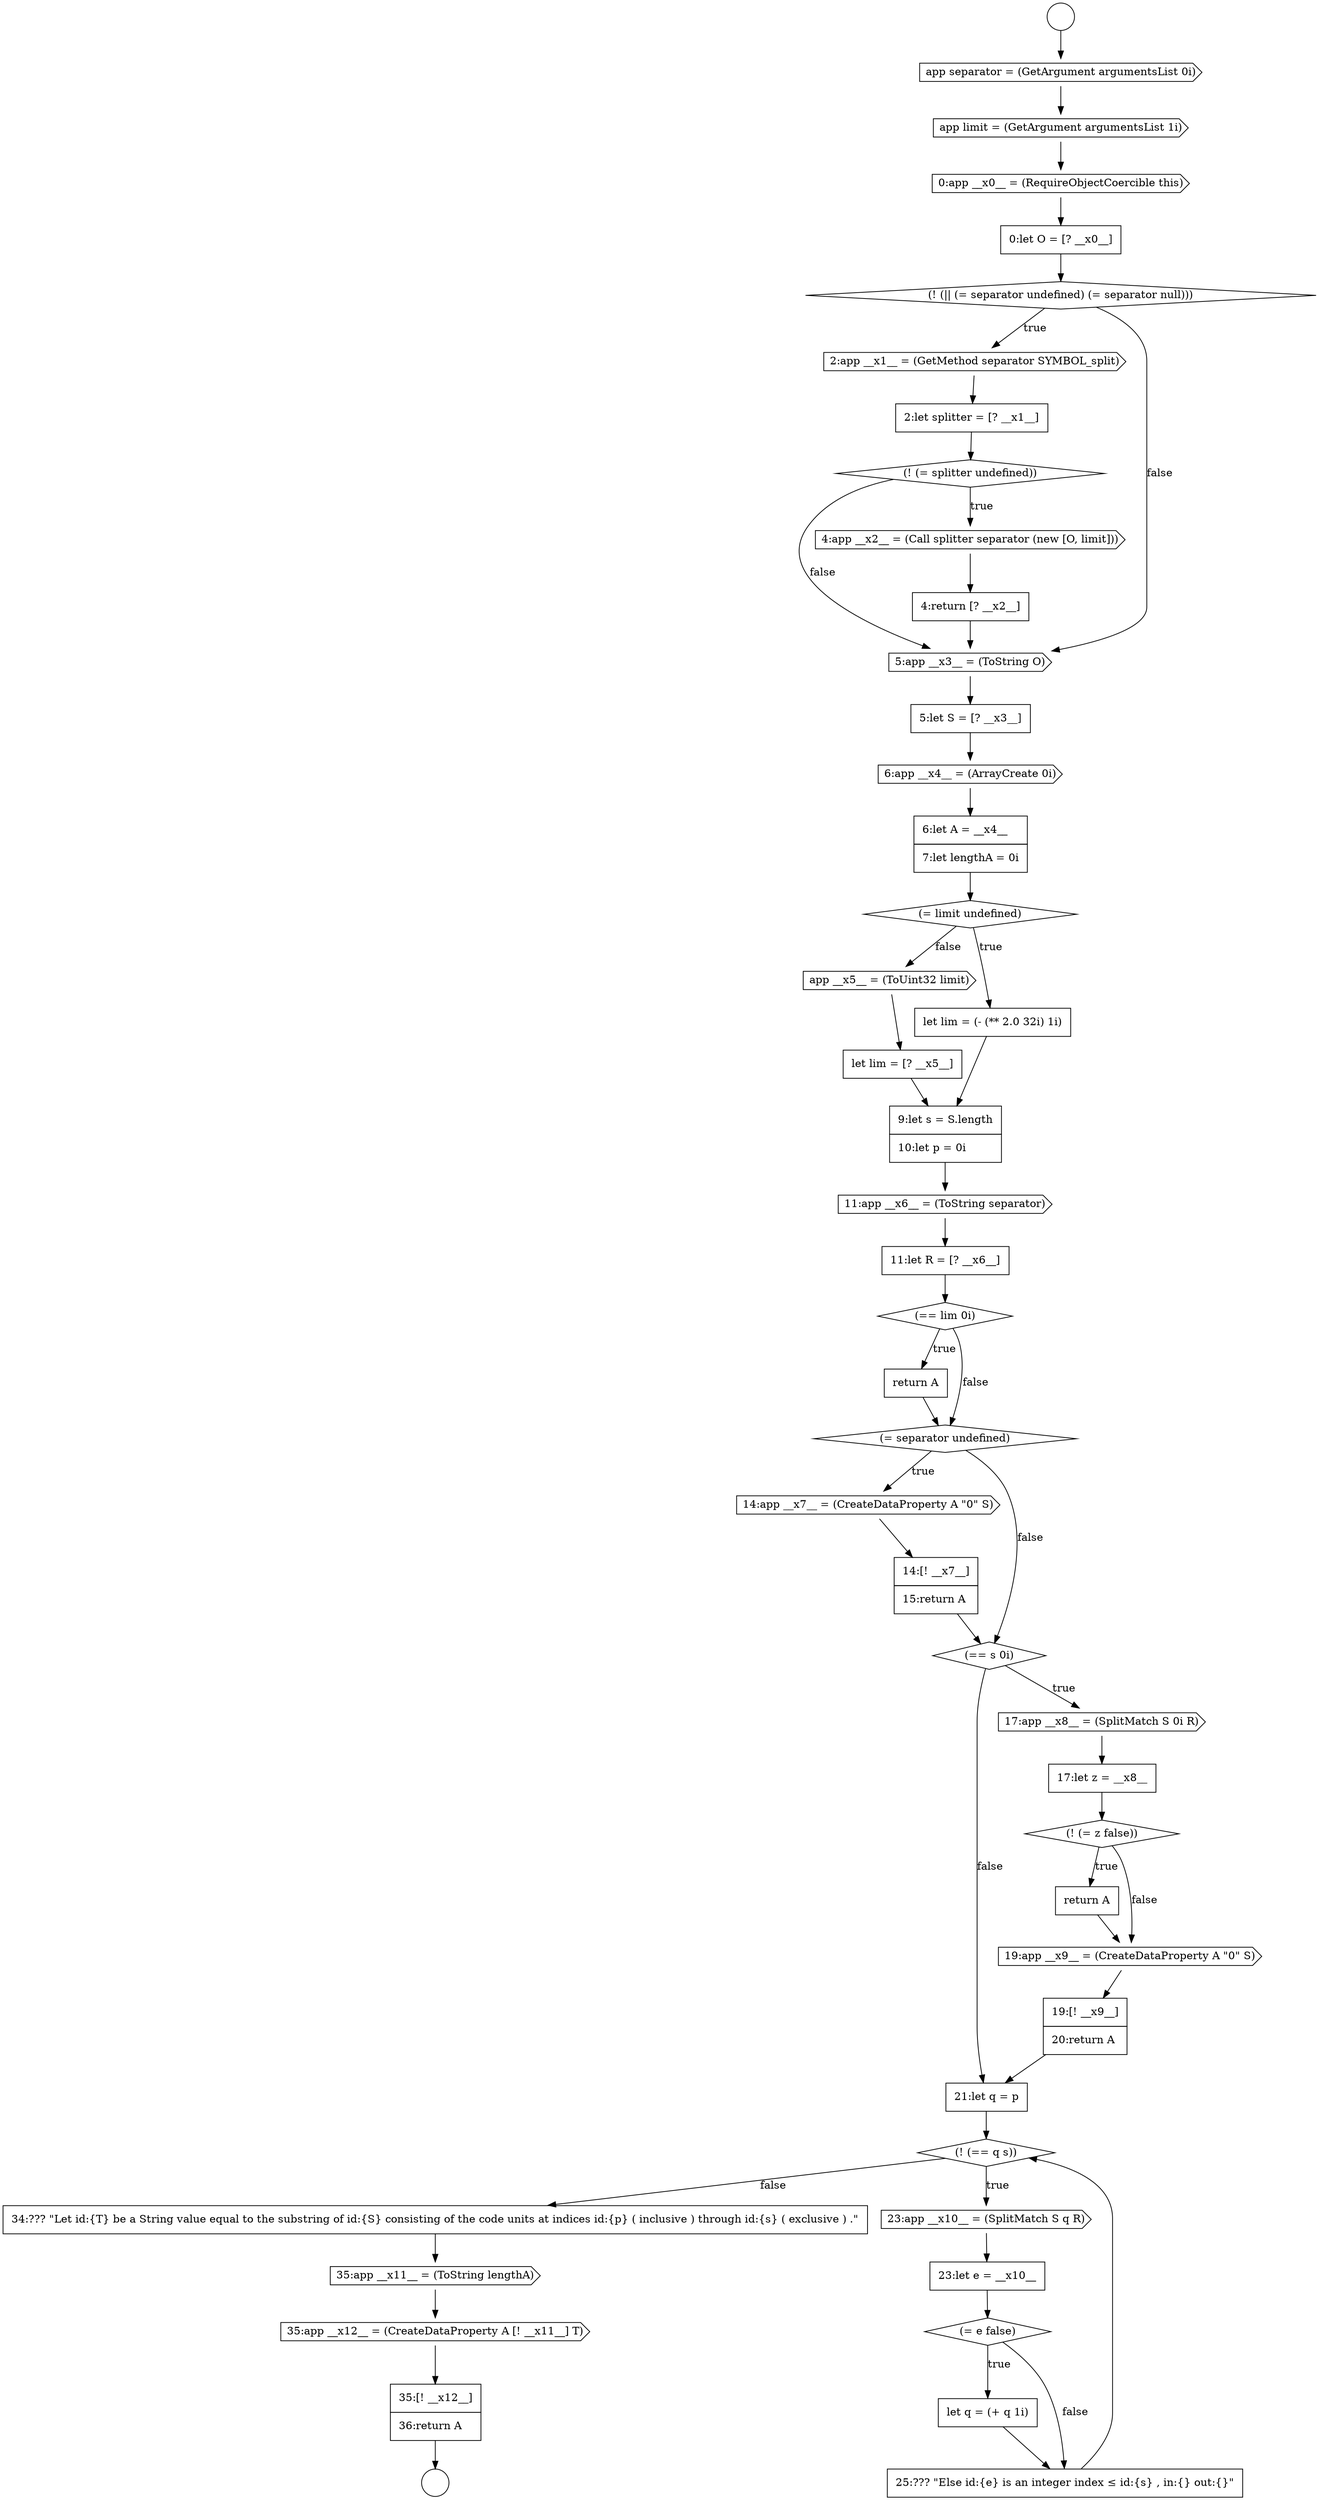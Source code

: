 digraph {
  node12129 [shape=cds, label=<<font color="black">14:app __x7__ = (CreateDataProperty A &quot;0&quot; S)</font>> color="black" fillcolor="white" style=filled]
  node12126 [shape=diamond, label=<<font color="black">(== lim 0i)</font>> color="black" fillcolor="white" style=filled]
  node12141 [shape=none, margin=0, label=<<font color="black">
    <table border="0" cellborder="1" cellspacing="0" cellpadding="10">
      <tr><td align="left">23:let e = __x10__</td></tr>
    </table>
  </font>> color="black" fillcolor="white" style=filled]
  node12122 [shape=none, margin=0, label=<<font color="black">
    <table border="0" cellborder="1" cellspacing="0" cellpadding="10">
      <tr><td align="left">let lim = [? __x5__]</td></tr>
    </table>
  </font>> color="black" fillcolor="white" style=filled]
  node12137 [shape=none, margin=0, label=<<font color="black">
    <table border="0" cellborder="1" cellspacing="0" cellpadding="10">
      <tr><td align="left">19:[! __x9__]</td></tr>
      <tr><td align="left">20:return A</td></tr>
    </table>
  </font>> color="black" fillcolor="white" style=filled]
  node12105 [shape=cds, label=<<font color="black">app separator = (GetArgument argumentsList 0i)</font>> color="black" fillcolor="white" style=filled]
  node12133 [shape=none, margin=0, label=<<font color="black">
    <table border="0" cellborder="1" cellspacing="0" cellpadding="10">
      <tr><td align="left">17:let z = __x8__</td></tr>
    </table>
  </font>> color="black" fillcolor="white" style=filled]
  node12147 [shape=cds, label=<<font color="black">35:app __x12__ = (CreateDataProperty A [! __x11__] T)</font>> color="black" fillcolor="white" style=filled]
  node12142 [shape=diamond, label=<<font color="black">(= e false)</font>> color="black" fillcolor="white" style=filled]
  node12138 [shape=none, margin=0, label=<<font color="black">
    <table border="0" cellborder="1" cellspacing="0" cellpadding="10">
      <tr><td align="left">21:let q = p</td></tr>
    </table>
  </font>> color="black" fillcolor="white" style=filled]
  node12143 [shape=none, margin=0, label=<<font color="black">
    <table border="0" cellborder="1" cellspacing="0" cellpadding="10">
      <tr><td align="left">let q = (+ q 1i)</td></tr>
    </table>
  </font>> color="black" fillcolor="white" style=filled]
  node12135 [shape=none, margin=0, label=<<font color="black">
    <table border="0" cellborder="1" cellspacing="0" cellpadding="10">
      <tr><td align="left">return A</td></tr>
    </table>
  </font>> color="black" fillcolor="white" style=filled]
  node12124 [shape=cds, label=<<font color="black">11:app __x6__ = (ToString separator)</font>> color="black" fillcolor="white" style=filled]
  node12125 [shape=none, margin=0, label=<<font color="black">
    <table border="0" cellborder="1" cellspacing="0" cellpadding="10">
      <tr><td align="left">11:let R = [? __x6__]</td></tr>
    </table>
  </font>> color="black" fillcolor="white" style=filled]
  node12121 [shape=cds, label=<<font color="black">app __x5__ = (ToUint32 limit)</font>> color="black" fillcolor="white" style=filled]
  node12116 [shape=none, margin=0, label=<<font color="black">
    <table border="0" cellborder="1" cellspacing="0" cellpadding="10">
      <tr><td align="left">5:let S = [? __x3__]</td></tr>
    </table>
  </font>> color="black" fillcolor="white" style=filled]
  node12109 [shape=diamond, label=<<font color="black">(! (|| (= separator undefined) (= separator null)))</font>> color="black" fillcolor="white" style=filled]
  node12148 [shape=none, margin=0, label=<<font color="black">
    <table border="0" cellborder="1" cellspacing="0" cellpadding="10">
      <tr><td align="left">35:[! __x12__]</td></tr>
      <tr><td align="left">36:return A</td></tr>
    </table>
  </font>> color="black" fillcolor="white" style=filled]
  node12132 [shape=cds, label=<<font color="black">17:app __x8__ = (SplitMatch S 0i R)</font>> color="black" fillcolor="white" style=filled]
  node12127 [shape=none, margin=0, label=<<font color="black">
    <table border="0" cellborder="1" cellspacing="0" cellpadding="10">
      <tr><td align="left">return A</td></tr>
    </table>
  </font>> color="black" fillcolor="white" style=filled]
  node12110 [shape=cds, label=<<font color="black">2:app __x1__ = (GetMethod separator SYMBOL_split)</font>> color="black" fillcolor="white" style=filled]
  node12115 [shape=cds, label=<<font color="black">5:app __x3__ = (ToString O)</font>> color="black" fillcolor="white" style=filled]
  node12123 [shape=none, margin=0, label=<<font color="black">
    <table border="0" cellborder="1" cellspacing="0" cellpadding="10">
      <tr><td align="left">9:let s = S.length</td></tr>
      <tr><td align="left">10:let p = 0i</td></tr>
    </table>
  </font>> color="black" fillcolor="white" style=filled]
  node12104 [shape=circle label=" " color="black" fillcolor="white" style=filled]
  node12106 [shape=cds, label=<<font color="black">app limit = (GetArgument argumentsList 1i)</font>> color="black" fillcolor="white" style=filled]
  node12119 [shape=diamond, label=<<font color="black">(= limit undefined)</font>> color="black" fillcolor="white" style=filled]
  node12128 [shape=diamond, label=<<font color="black">(= separator undefined)</font>> color="black" fillcolor="white" style=filled]
  node12146 [shape=cds, label=<<font color="black">35:app __x11__ = (ToString lengthA)</font>> color="black" fillcolor="white" style=filled]
  node12131 [shape=diamond, label=<<font color="black">(== s 0i)</font>> color="black" fillcolor="white" style=filled]
  node12136 [shape=cds, label=<<font color="black">19:app __x9__ = (CreateDataProperty A &quot;0&quot; S)</font>> color="black" fillcolor="white" style=filled]
  node12114 [shape=none, margin=0, label=<<font color="black">
    <table border="0" cellborder="1" cellspacing="0" cellpadding="10">
      <tr><td align="left">4:return [? __x2__]</td></tr>
    </table>
  </font>> color="black" fillcolor="white" style=filled]
  node12111 [shape=none, margin=0, label=<<font color="black">
    <table border="0" cellborder="1" cellspacing="0" cellpadding="10">
      <tr><td align="left">2:let splitter = [? __x1__]</td></tr>
    </table>
  </font>> color="black" fillcolor="white" style=filled]
  node12120 [shape=none, margin=0, label=<<font color="black">
    <table border="0" cellborder="1" cellspacing="0" cellpadding="10">
      <tr><td align="left">let lim = (- (** 2.0 32i) 1i)</td></tr>
    </table>
  </font>> color="black" fillcolor="white" style=filled]
  node12118 [shape=none, margin=0, label=<<font color="black">
    <table border="0" cellborder="1" cellspacing="0" cellpadding="10">
      <tr><td align="left">6:let A = __x4__</td></tr>
      <tr><td align="left">7:let lengthA = 0i</td></tr>
    </table>
  </font>> color="black" fillcolor="white" style=filled]
  node12107 [shape=cds, label=<<font color="black">0:app __x0__ = (RequireObjectCoercible this)</font>> color="black" fillcolor="white" style=filled]
  node12139 [shape=diamond, label=<<font color="black">(! (== q s))</font>> color="black" fillcolor="white" style=filled]
  node12103 [shape=circle label=" " color="black" fillcolor="white" style=filled]
  node12145 [shape=none, margin=0, label=<<font color="black">
    <table border="0" cellborder="1" cellspacing="0" cellpadding="10">
      <tr><td align="left">34:??? &quot;Let id:{T} be a String value equal to the substring of id:{S} consisting of the code units at indices id:{p} ( inclusive ) through id:{s} ( exclusive ) .&quot;</td></tr>
    </table>
  </font>> color="black" fillcolor="white" style=filled]
  node12130 [shape=none, margin=0, label=<<font color="black">
    <table border="0" cellborder="1" cellspacing="0" cellpadding="10">
      <tr><td align="left">14:[! __x7__]</td></tr>
      <tr><td align="left">15:return A</td></tr>
    </table>
  </font>> color="black" fillcolor="white" style=filled]
  node12112 [shape=diamond, label=<<font color="black">(! (= splitter undefined))</font>> color="black" fillcolor="white" style=filled]
  node12113 [shape=cds, label=<<font color="black">4:app __x2__ = (Call splitter separator (new [O, limit]))</font>> color="black" fillcolor="white" style=filled]
  node12108 [shape=none, margin=0, label=<<font color="black">
    <table border="0" cellborder="1" cellspacing="0" cellpadding="10">
      <tr><td align="left">0:let O = [? __x0__]</td></tr>
    </table>
  </font>> color="black" fillcolor="white" style=filled]
  node12117 [shape=cds, label=<<font color="black">6:app __x4__ = (ArrayCreate 0i)</font>> color="black" fillcolor="white" style=filled]
  node12140 [shape=cds, label=<<font color="black">23:app __x10__ = (SplitMatch S q R)</font>> color="black" fillcolor="white" style=filled]
  node12134 [shape=diamond, label=<<font color="black">(! (= z false))</font>> color="black" fillcolor="white" style=filled]
  node12144 [shape=none, margin=0, label=<<font color="black">
    <table border="0" cellborder="1" cellspacing="0" cellpadding="10">
      <tr><td align="left">25:??? &quot;Else id:{e} is an integer index &le; id:{s} , in:{} out:{}&quot;</td></tr>
    </table>
  </font>> color="black" fillcolor="white" style=filled]
  node12110 -> node12111 [ color="black"]
  node12146 -> node12147 [ color="black"]
  node12130 -> node12131 [ color="black"]
  node12145 -> node12146 [ color="black"]
  node12114 -> node12115 [ color="black"]
  node12121 -> node12122 [ color="black"]
  node12127 -> node12128 [ color="black"]
  node12123 -> node12124 [ color="black"]
  node12139 -> node12140 [label=<<font color="black">true</font>> color="black"]
  node12139 -> node12145 [label=<<font color="black">false</font>> color="black"]
  node12128 -> node12129 [label=<<font color="black">true</font>> color="black"]
  node12128 -> node12131 [label=<<font color="black">false</font>> color="black"]
  node12129 -> node12130 [ color="black"]
  node12115 -> node12116 [ color="black"]
  node12120 -> node12123 [ color="black"]
  node12133 -> node12134 [ color="black"]
  node12138 -> node12139 [ color="black"]
  node12112 -> node12113 [label=<<font color="black">true</font>> color="black"]
  node12112 -> node12115 [label=<<font color="black">false</font>> color="black"]
  node12141 -> node12142 [ color="black"]
  node12103 -> node12105 [ color="black"]
  node12140 -> node12141 [ color="black"]
  node12118 -> node12119 [ color="black"]
  node12125 -> node12126 [ color="black"]
  node12105 -> node12106 [ color="black"]
  node12116 -> node12117 [ color="black"]
  node12142 -> node12143 [label=<<font color="black">true</font>> color="black"]
  node12142 -> node12144 [label=<<font color="black">false</font>> color="black"]
  node12144 -> node12139 [ color="black"]
  node12135 -> node12136 [ color="black"]
  node12148 -> node12104 [ color="black"]
  node12113 -> node12114 [ color="black"]
  node12106 -> node12107 [ color="black"]
  node12131 -> node12132 [label=<<font color="black">true</font>> color="black"]
  node12131 -> node12138 [label=<<font color="black">false</font>> color="black"]
  node12132 -> node12133 [ color="black"]
  node12134 -> node12135 [label=<<font color="black">true</font>> color="black"]
  node12134 -> node12136 [label=<<font color="black">false</font>> color="black"]
  node12136 -> node12137 [ color="black"]
  node12117 -> node12118 [ color="black"]
  node12124 -> node12125 [ color="black"]
  node12111 -> node12112 [ color="black"]
  node12137 -> node12138 [ color="black"]
  node12143 -> node12144 [ color="black"]
  node12147 -> node12148 [ color="black"]
  node12126 -> node12127 [label=<<font color="black">true</font>> color="black"]
  node12126 -> node12128 [label=<<font color="black">false</font>> color="black"]
  node12107 -> node12108 [ color="black"]
  node12108 -> node12109 [ color="black"]
  node12109 -> node12110 [label=<<font color="black">true</font>> color="black"]
  node12109 -> node12115 [label=<<font color="black">false</font>> color="black"]
  node12119 -> node12120 [label=<<font color="black">true</font>> color="black"]
  node12119 -> node12121 [label=<<font color="black">false</font>> color="black"]
  node12122 -> node12123 [ color="black"]
}
